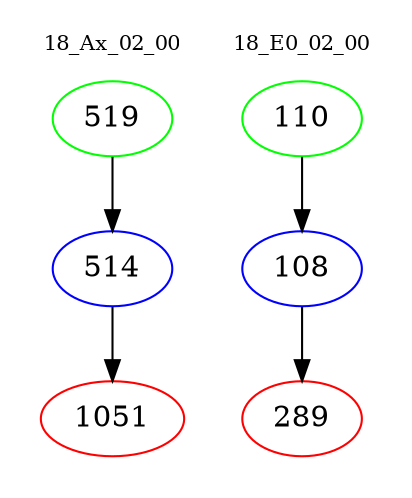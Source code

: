 digraph{
subgraph cluster_0 {
color = white
label = "18_Ax_02_00";
fontsize=10;
T0_519 [label="519", color="green"]
T0_519 -> T0_514 [color="black"]
T0_514 [label="514", color="blue"]
T0_514 -> T0_1051 [color="black"]
T0_1051 [label="1051", color="red"]
}
subgraph cluster_1 {
color = white
label = "18_E0_02_00";
fontsize=10;
T1_110 [label="110", color="green"]
T1_110 -> T1_108 [color="black"]
T1_108 [label="108", color="blue"]
T1_108 -> T1_289 [color="black"]
T1_289 [label="289", color="red"]
}
}
